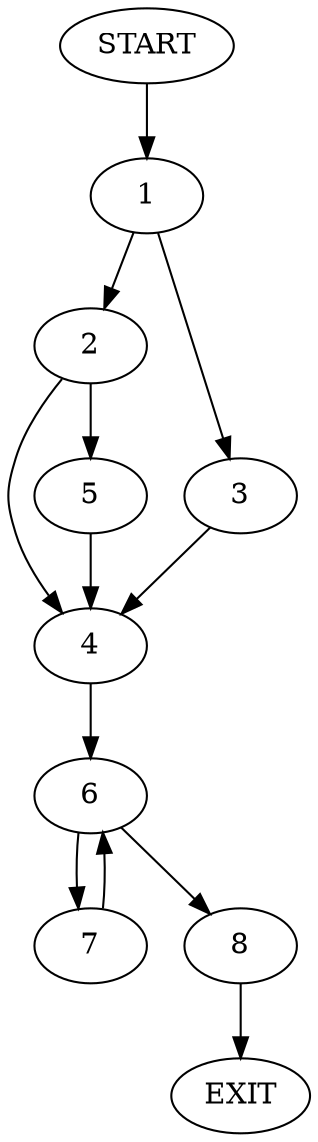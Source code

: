 digraph {
0 [label="START"]
9 [label="EXIT"]
0 -> 1
1 -> 2
1 -> 3
3 -> 4
2 -> 4
2 -> 5
4 -> 6
5 -> 4
6 -> 7
6 -> 8
7 -> 6
8 -> 9
}
